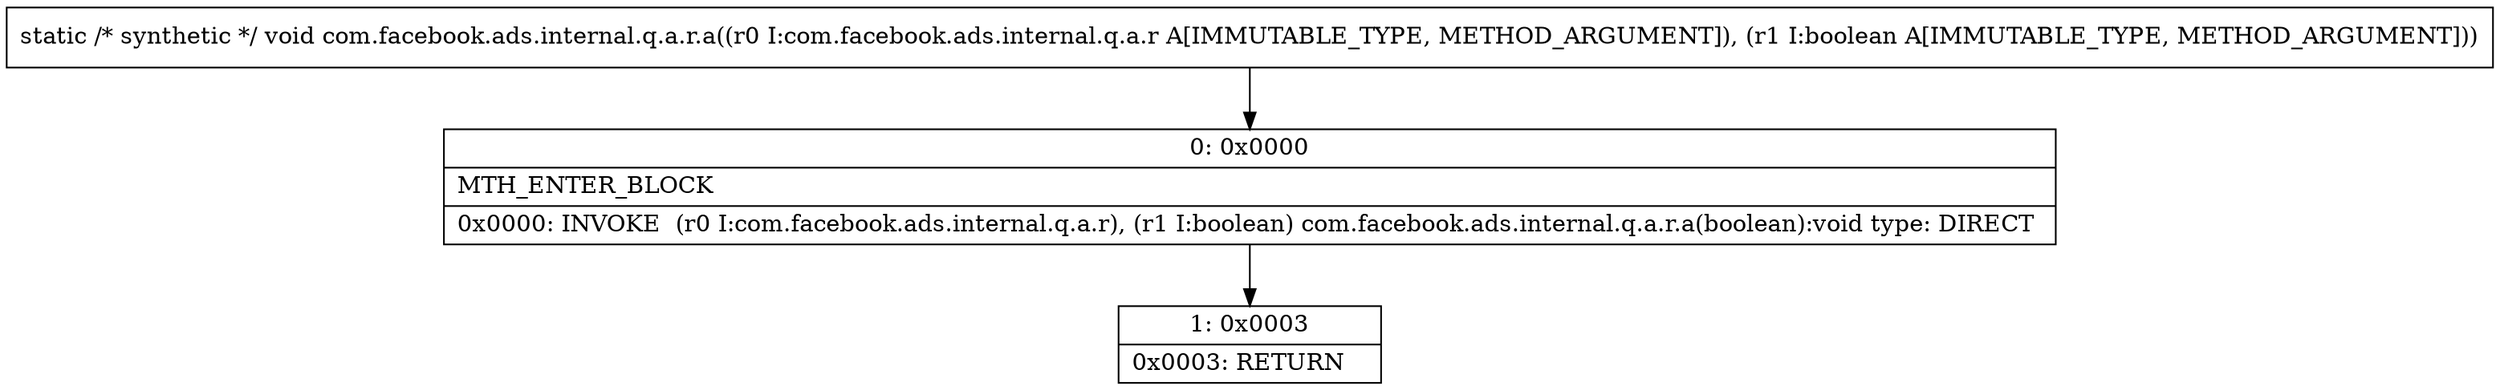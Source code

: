 digraph "CFG forcom.facebook.ads.internal.q.a.r.a(Lcom\/facebook\/ads\/internal\/q\/a\/r;Z)V" {
Node_0 [shape=record,label="{0\:\ 0x0000|MTH_ENTER_BLOCK\l|0x0000: INVOKE  (r0 I:com.facebook.ads.internal.q.a.r), (r1 I:boolean) com.facebook.ads.internal.q.a.r.a(boolean):void type: DIRECT \l}"];
Node_1 [shape=record,label="{1\:\ 0x0003|0x0003: RETURN   \l}"];
MethodNode[shape=record,label="{static \/* synthetic *\/ void com.facebook.ads.internal.q.a.r.a((r0 I:com.facebook.ads.internal.q.a.r A[IMMUTABLE_TYPE, METHOD_ARGUMENT]), (r1 I:boolean A[IMMUTABLE_TYPE, METHOD_ARGUMENT])) }"];
MethodNode -> Node_0;
Node_0 -> Node_1;
}

